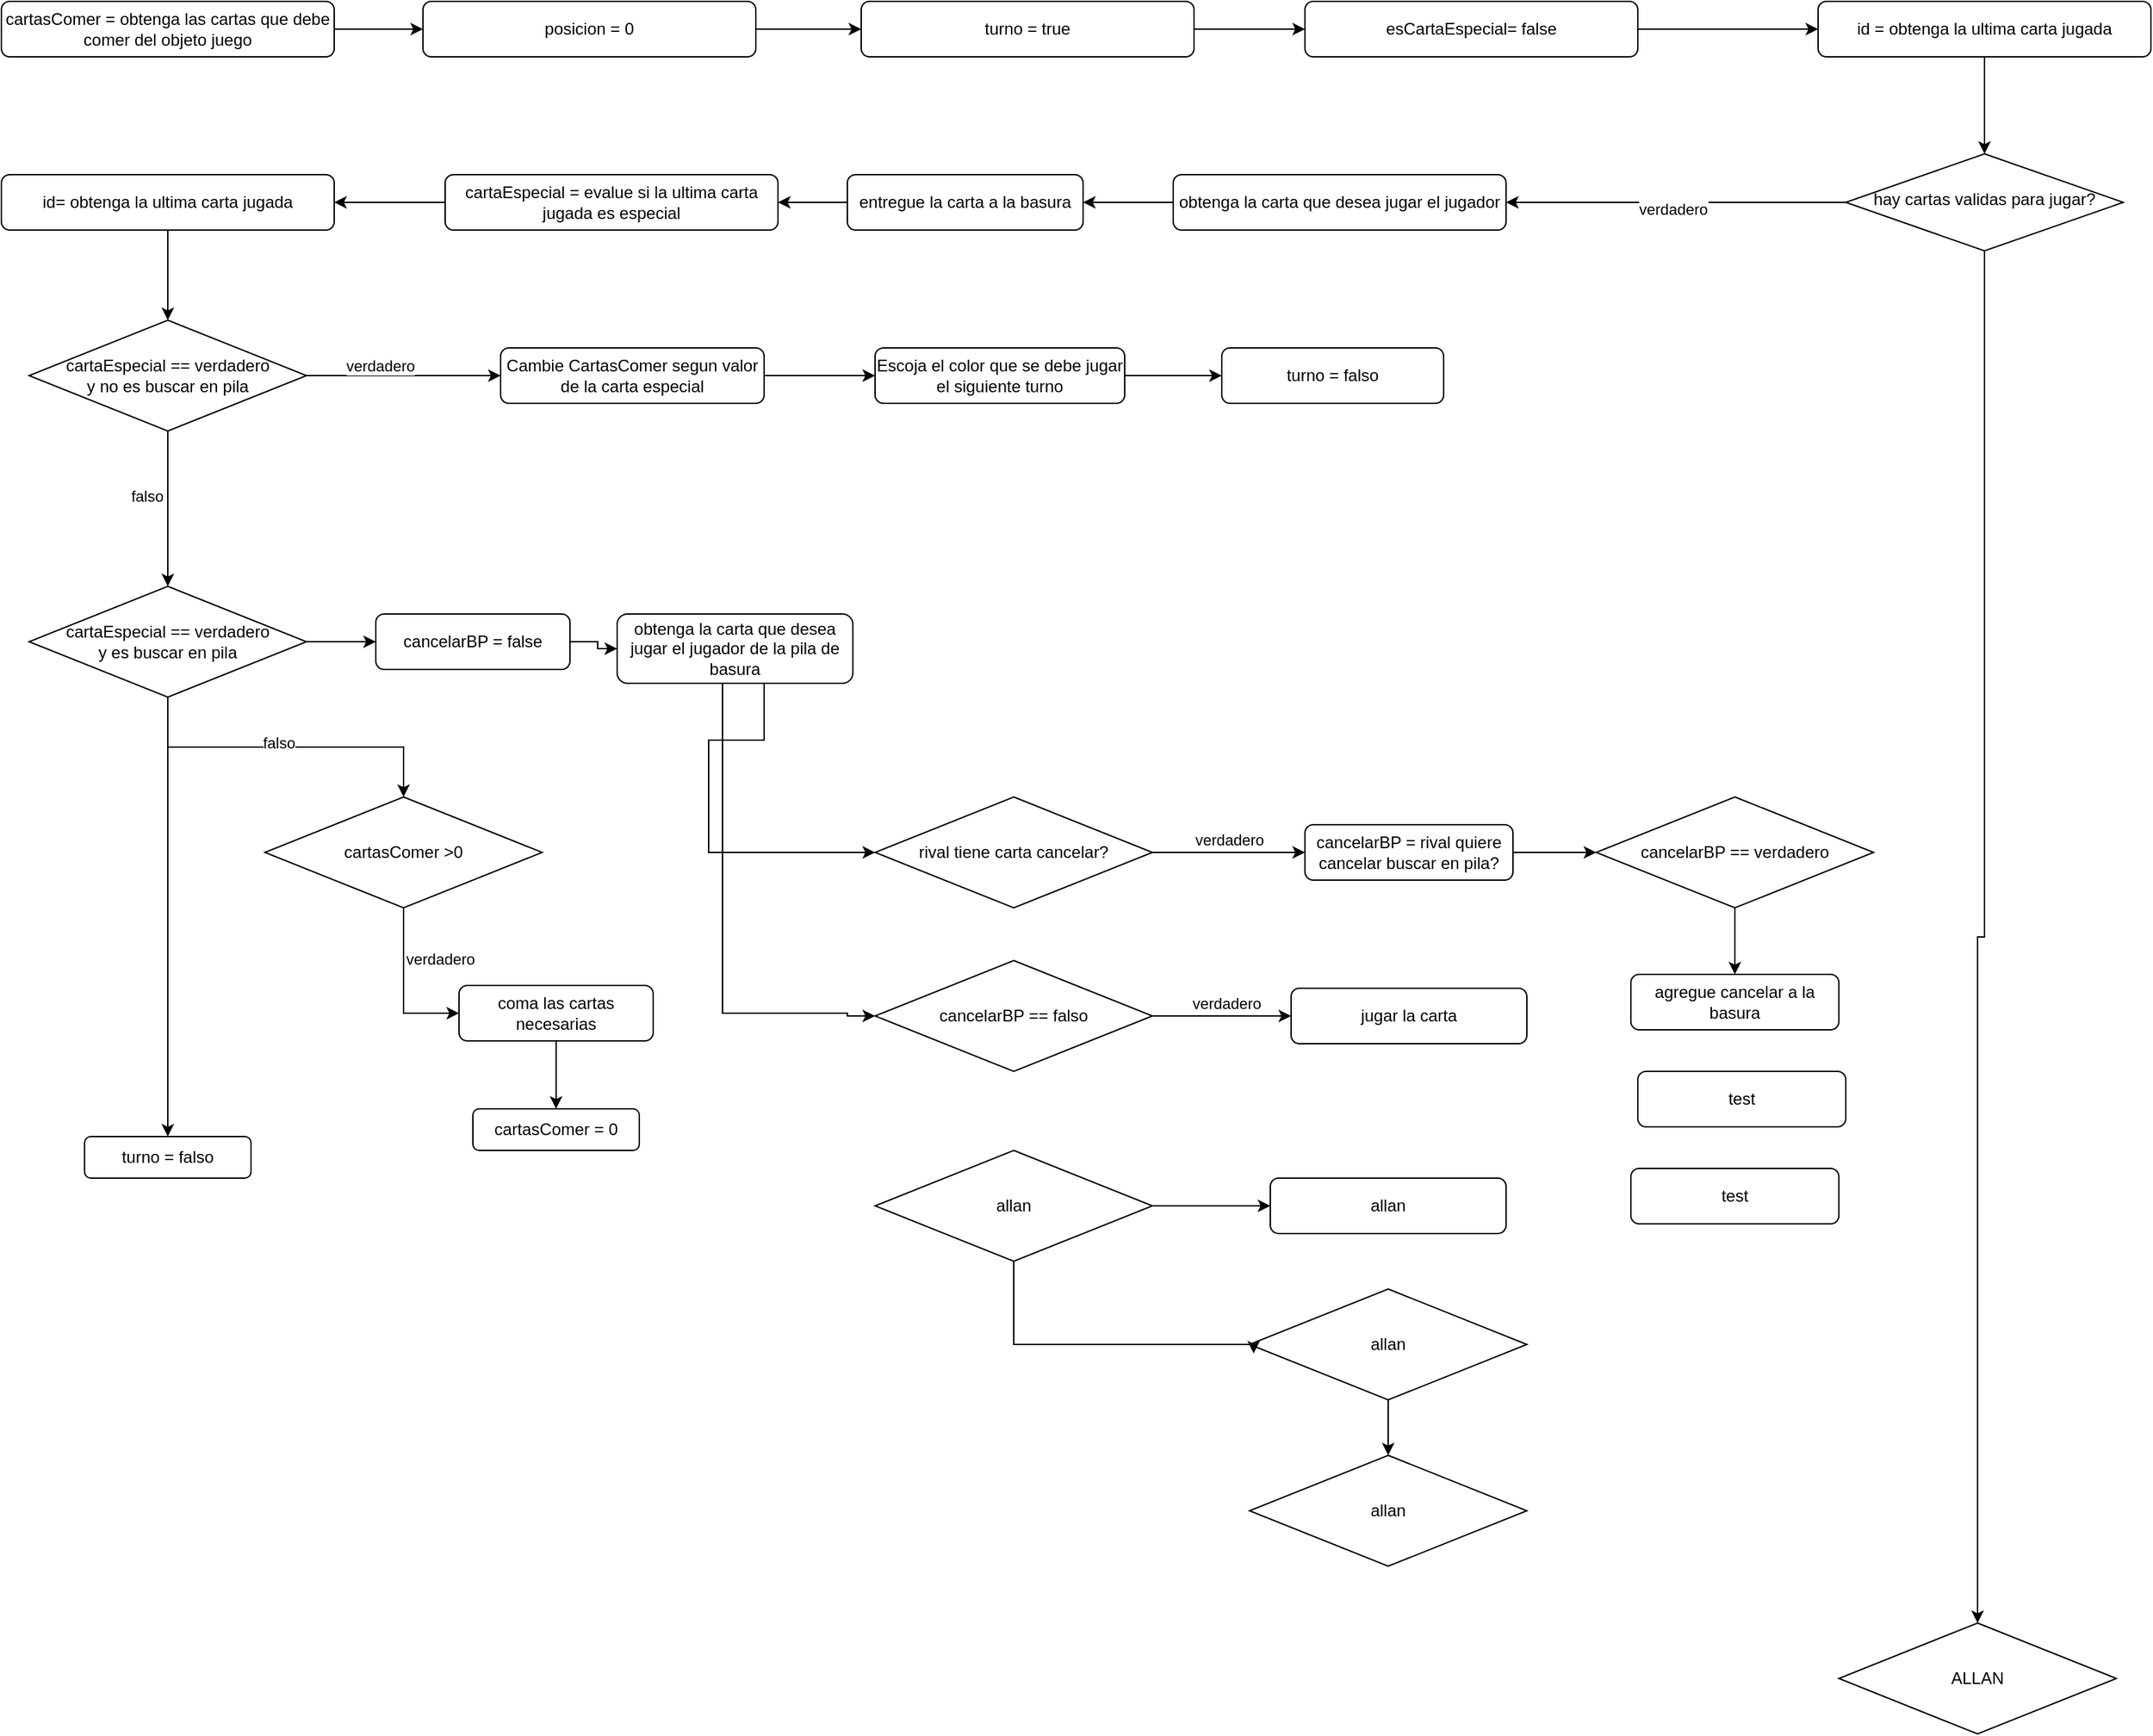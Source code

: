 <mxfile version="22.0.4" type="device">
  <diagram id="C5RBs43oDa-KdzZeNtuy" name="Page-1">
    <mxGraphModel dx="2037" dy="1022" grid="1" gridSize="10" guides="1" tooltips="1" connect="1" arrows="1" fold="1" page="1" pageScale="1" pageWidth="827" pageHeight="1169" math="0" shadow="0">
      <root>
        <mxCell id="WIyWlLk6GJQsqaUBKTNV-0" />
        <mxCell id="WIyWlLk6GJQsqaUBKTNV-1" parent="WIyWlLk6GJQsqaUBKTNV-0" />
        <mxCell id="rN40R91mKetcKV_kiMLz-78" value="" style="edgeStyle=orthogonalEdgeStyle;rounded=0;orthogonalLoop=1;jettySize=auto;html=1;" edge="1" parent="WIyWlLk6GJQsqaUBKTNV-1" source="WIyWlLk6GJQsqaUBKTNV-3" target="rN40R91mKetcKV_kiMLz-1">
          <mxGeometry relative="1" as="geometry" />
        </mxCell>
        <mxCell id="WIyWlLk6GJQsqaUBKTNV-3" value="posicion = 0" style="rounded=1;whiteSpace=wrap;html=1;fontSize=12;glass=0;strokeWidth=1;shadow=0;" parent="WIyWlLk6GJQsqaUBKTNV-1" vertex="1">
          <mxGeometry x="344" y="40" width="240" height="40" as="geometry" />
        </mxCell>
        <mxCell id="rN40R91mKetcKV_kiMLz-32" style="edgeStyle=orthogonalEdgeStyle;rounded=0;orthogonalLoop=1;jettySize=auto;html=1;" edge="1" parent="WIyWlLk6GJQsqaUBKTNV-1" source="WIyWlLk6GJQsqaUBKTNV-6" target="rN40R91mKetcKV_kiMLz-31">
          <mxGeometry relative="1" as="geometry" />
        </mxCell>
        <mxCell id="rN40R91mKetcKV_kiMLz-33" value="verdadero" style="edgeLabel;html=1;align=left;verticalAlign=middle;resizable=0;points=[];" vertex="1" connectable="0" parent="rN40R91mKetcKV_kiMLz-32">
          <mxGeometry x="0.238" y="5" relative="1" as="geometry">
            <mxPoint as="offset" />
          </mxGeometry>
        </mxCell>
        <mxCell id="rN40R91mKetcKV_kiMLz-95" style="edgeStyle=orthogonalEdgeStyle;rounded=0;orthogonalLoop=1;jettySize=auto;html=1;" edge="1" parent="WIyWlLk6GJQsqaUBKTNV-1" source="WIyWlLk6GJQsqaUBKTNV-6" target="rN40R91mKetcKV_kiMLz-96">
          <mxGeometry relative="1" as="geometry">
            <mxPoint x="1460" y="1280" as="targetPoint" />
          </mxGeometry>
        </mxCell>
        <mxCell id="WIyWlLk6GJQsqaUBKTNV-6" value="hay cartas validas para jugar?" style="rhombus;whiteSpace=wrap;html=1;shadow=0;fontFamily=Helvetica;fontSize=12;align=center;strokeWidth=1;spacing=6;spacingTop=-4;verticalAlign=middle;" parent="WIyWlLk6GJQsqaUBKTNV-1" vertex="1">
          <mxGeometry x="1370" y="150" width="200" height="70" as="geometry" />
        </mxCell>
        <mxCell id="rN40R91mKetcKV_kiMLz-79" value="" style="edgeStyle=orthogonalEdgeStyle;rounded=0;orthogonalLoop=1;jettySize=auto;html=1;" edge="1" parent="WIyWlLk6GJQsqaUBKTNV-1" source="rN40R91mKetcKV_kiMLz-1" target="rN40R91mKetcKV_kiMLz-2">
          <mxGeometry relative="1" as="geometry" />
        </mxCell>
        <mxCell id="rN40R91mKetcKV_kiMLz-1" value="turno = true" style="rounded=1;whiteSpace=wrap;html=1;fontSize=12;glass=0;strokeWidth=1;shadow=0;" vertex="1" parent="WIyWlLk6GJQsqaUBKTNV-1">
          <mxGeometry x="660" y="40" width="240" height="40" as="geometry" />
        </mxCell>
        <mxCell id="rN40R91mKetcKV_kiMLz-80" value="" style="edgeStyle=orthogonalEdgeStyle;rounded=0;orthogonalLoop=1;jettySize=auto;html=1;" edge="1" parent="WIyWlLk6GJQsqaUBKTNV-1" source="rN40R91mKetcKV_kiMLz-2" target="rN40R91mKetcKV_kiMLz-3">
          <mxGeometry relative="1" as="geometry" />
        </mxCell>
        <mxCell id="rN40R91mKetcKV_kiMLz-2" value="esCartaEspecial= false" style="rounded=1;whiteSpace=wrap;html=1;fontSize=12;glass=0;strokeWidth=1;shadow=0;" vertex="1" parent="WIyWlLk6GJQsqaUBKTNV-1">
          <mxGeometry x="980" y="40" width="240" height="40" as="geometry" />
        </mxCell>
        <mxCell id="rN40R91mKetcKV_kiMLz-82" value="" style="edgeStyle=orthogonalEdgeStyle;rounded=0;orthogonalLoop=1;jettySize=auto;html=1;" edge="1" parent="WIyWlLk6GJQsqaUBKTNV-1" source="rN40R91mKetcKV_kiMLz-3" target="WIyWlLk6GJQsqaUBKTNV-6">
          <mxGeometry relative="1" as="geometry" />
        </mxCell>
        <mxCell id="rN40R91mKetcKV_kiMLz-3" value="id = obtenga la ultima carta jugada" style="rounded=1;whiteSpace=wrap;html=1;fontSize=12;glass=0;strokeWidth=1;shadow=0;" vertex="1" parent="WIyWlLk6GJQsqaUBKTNV-1">
          <mxGeometry x="1350" y="40" width="240" height="40" as="geometry" />
        </mxCell>
        <mxCell id="rN40R91mKetcKV_kiMLz-85" value="" style="edgeStyle=orthogonalEdgeStyle;rounded=0;orthogonalLoop=1;jettySize=auto;html=1;" edge="1" parent="WIyWlLk6GJQsqaUBKTNV-1" source="rN40R91mKetcKV_kiMLz-4" target="rN40R91mKetcKV_kiMLz-8">
          <mxGeometry relative="1" as="geometry" />
        </mxCell>
        <mxCell id="rN40R91mKetcKV_kiMLz-4" value="entregue la carta a la basura" style="rounded=1;whiteSpace=wrap;html=1;fontSize=12;glass=0;strokeWidth=1;shadow=0;" vertex="1" parent="WIyWlLk6GJQsqaUBKTNV-1">
          <mxGeometry x="650" y="165" width="170" height="40" as="geometry" />
        </mxCell>
        <mxCell id="rN40R91mKetcKV_kiMLz-34" style="edgeStyle=orthogonalEdgeStyle;rounded=0;orthogonalLoop=1;jettySize=auto;html=1;" edge="1" parent="WIyWlLk6GJQsqaUBKTNV-1" source="rN40R91mKetcKV_kiMLz-6" target="rN40R91mKetcKV_kiMLz-7">
          <mxGeometry relative="1" as="geometry" />
        </mxCell>
        <mxCell id="rN40R91mKetcKV_kiMLz-6" value="id= obtenga la ultima carta jugada" style="rounded=1;whiteSpace=wrap;html=1;fontSize=12;glass=0;strokeWidth=1;shadow=0;" vertex="1" parent="WIyWlLk6GJQsqaUBKTNV-1">
          <mxGeometry x="40" y="165" width="240" height="40" as="geometry" />
        </mxCell>
        <mxCell id="rN40R91mKetcKV_kiMLz-14" style="edgeStyle=orthogonalEdgeStyle;rounded=0;orthogonalLoop=1;jettySize=auto;html=1;entryX=0;entryY=0.5;entryDx=0;entryDy=0;" edge="1" parent="WIyWlLk6GJQsqaUBKTNV-1" source="rN40R91mKetcKV_kiMLz-7" target="rN40R91mKetcKV_kiMLz-9">
          <mxGeometry relative="1" as="geometry" />
        </mxCell>
        <mxCell id="rN40R91mKetcKV_kiMLz-15" value="verdadero" style="edgeLabel;html=1;align=center;verticalAlign=bottom;resizable=0;points=[];horizontal=1;" vertex="1" connectable="0" parent="rN40R91mKetcKV_kiMLz-14">
          <mxGeometry x="-0.246" y="-1" relative="1" as="geometry">
            <mxPoint as="offset" />
          </mxGeometry>
        </mxCell>
        <mxCell id="rN40R91mKetcKV_kiMLz-16" style="edgeStyle=orthogonalEdgeStyle;rounded=0;orthogonalLoop=1;jettySize=auto;html=1;entryX=0.5;entryY=0;entryDx=0;entryDy=0;" edge="1" parent="WIyWlLk6GJQsqaUBKTNV-1" source="rN40R91mKetcKV_kiMLz-7" target="rN40R91mKetcKV_kiMLz-13">
          <mxGeometry relative="1" as="geometry" />
        </mxCell>
        <mxCell id="rN40R91mKetcKV_kiMLz-17" value="&lt;div style=&quot;&quot;&gt;falso&lt;/div&gt;" style="edgeLabel;html=1;align=right;verticalAlign=middle;resizable=0;points=[];" vertex="1" connectable="0" parent="rN40R91mKetcKV_kiMLz-16">
          <mxGeometry x="-0.164" y="-3" relative="1" as="geometry">
            <mxPoint as="offset" />
          </mxGeometry>
        </mxCell>
        <mxCell id="rN40R91mKetcKV_kiMLz-7" value="cartaEspecial == verdadero&lt;br&gt;y no es buscar en pila" style="rhombus;whiteSpace=wrap;html=1;" vertex="1" parent="WIyWlLk6GJQsqaUBKTNV-1">
          <mxGeometry x="60" y="270" width="200" height="80" as="geometry" />
        </mxCell>
        <mxCell id="rN40R91mKetcKV_kiMLz-87" value="" style="edgeStyle=orthogonalEdgeStyle;rounded=0;orthogonalLoop=1;jettySize=auto;html=1;" edge="1" parent="WIyWlLk6GJQsqaUBKTNV-1" source="rN40R91mKetcKV_kiMLz-8" target="rN40R91mKetcKV_kiMLz-6">
          <mxGeometry relative="1" as="geometry" />
        </mxCell>
        <mxCell id="rN40R91mKetcKV_kiMLz-8" value="cartaEspecial = evalue si la ultima carta jugada es especial" style="rounded=1;whiteSpace=wrap;html=1;fontSize=12;glass=0;strokeWidth=1;shadow=0;" vertex="1" parent="WIyWlLk6GJQsqaUBKTNV-1">
          <mxGeometry x="360" y="165" width="240" height="40" as="geometry" />
        </mxCell>
        <mxCell id="rN40R91mKetcKV_kiMLz-88" value="" style="edgeStyle=orthogonalEdgeStyle;rounded=0;orthogonalLoop=1;jettySize=auto;html=1;" edge="1" parent="WIyWlLk6GJQsqaUBKTNV-1" source="rN40R91mKetcKV_kiMLz-9" target="rN40R91mKetcKV_kiMLz-11">
          <mxGeometry relative="1" as="geometry" />
        </mxCell>
        <mxCell id="rN40R91mKetcKV_kiMLz-9" value="Cambie CartasComer segun valor de la carta especial" style="rounded=1;whiteSpace=wrap;html=1;fontSize=12;glass=0;strokeWidth=1;shadow=0;" vertex="1" parent="WIyWlLk6GJQsqaUBKTNV-1">
          <mxGeometry x="400" y="290" width="190" height="40" as="geometry" />
        </mxCell>
        <mxCell id="rN40R91mKetcKV_kiMLz-10" value="turno = falso" style="rounded=1;whiteSpace=wrap;html=1;fontSize=12;glass=0;strokeWidth=1;shadow=0;" vertex="1" parent="WIyWlLk6GJQsqaUBKTNV-1">
          <mxGeometry x="920" y="290" width="160" height="40" as="geometry" />
        </mxCell>
        <mxCell id="rN40R91mKetcKV_kiMLz-90" value="" style="edgeStyle=orthogonalEdgeStyle;rounded=0;orthogonalLoop=1;jettySize=auto;html=1;" edge="1" parent="WIyWlLk6GJQsqaUBKTNV-1" source="rN40R91mKetcKV_kiMLz-11" target="rN40R91mKetcKV_kiMLz-10">
          <mxGeometry relative="1" as="geometry" />
        </mxCell>
        <mxCell id="rN40R91mKetcKV_kiMLz-11" value="Escoja el color que se debe jugar el siguiente turno" style="rounded=1;whiteSpace=wrap;html=1;fontSize=12;glass=0;strokeWidth=1;shadow=0;" vertex="1" parent="WIyWlLk6GJQsqaUBKTNV-1">
          <mxGeometry x="670" y="290" width="180" height="40" as="geometry" />
        </mxCell>
        <mxCell id="rN40R91mKetcKV_kiMLz-77" value="" style="edgeStyle=orthogonalEdgeStyle;rounded=0;orthogonalLoop=1;jettySize=auto;html=1;" edge="1" parent="WIyWlLk6GJQsqaUBKTNV-1" source="rN40R91mKetcKV_kiMLz-12" target="WIyWlLk6GJQsqaUBKTNV-3">
          <mxGeometry relative="1" as="geometry" />
        </mxCell>
        <mxCell id="rN40R91mKetcKV_kiMLz-12" value="cartasComer = obtenga las cartas que debe comer del objeto juego" style="rounded=1;whiteSpace=wrap;html=1;fontSize=12;glass=0;strokeWidth=1;shadow=0;" vertex="1" parent="WIyWlLk6GJQsqaUBKTNV-1">
          <mxGeometry x="40" y="40" width="240" height="40" as="geometry" />
        </mxCell>
        <mxCell id="rN40R91mKetcKV_kiMLz-38" style="edgeStyle=orthogonalEdgeStyle;rounded=0;orthogonalLoop=1;jettySize=auto;html=1;entryX=0;entryY=0.5;entryDx=0;entryDy=0;" edge="1" parent="WIyWlLk6GJQsqaUBKTNV-1" source="rN40R91mKetcKV_kiMLz-13" target="rN40R91mKetcKV_kiMLz-37">
          <mxGeometry relative="1" as="geometry" />
        </mxCell>
        <mxCell id="rN40R91mKetcKV_kiMLz-68" style="edgeStyle=orthogonalEdgeStyle;rounded=0;orthogonalLoop=1;jettySize=auto;html=1;" edge="1" parent="WIyWlLk6GJQsqaUBKTNV-1" source="rN40R91mKetcKV_kiMLz-13" target="rN40R91mKetcKV_kiMLz-71">
          <mxGeometry relative="1" as="geometry">
            <mxPoint x="160" y="762" as="targetPoint" />
          </mxGeometry>
        </mxCell>
        <mxCell id="rN40R91mKetcKV_kiMLz-69" value="falso" style="edgeLabel;html=1;align=right;verticalAlign=middle;resizable=0;points=[];" vertex="1" connectable="0" parent="rN40R91mKetcKV_kiMLz-68">
          <mxGeometry x="0.062" y="3" relative="1" as="geometry">
            <mxPoint as="offset" />
          </mxGeometry>
        </mxCell>
        <mxCell id="rN40R91mKetcKV_kiMLz-92" style="edgeStyle=orthogonalEdgeStyle;rounded=0;orthogonalLoop=1;jettySize=auto;html=1;" edge="1" parent="WIyWlLk6GJQsqaUBKTNV-1" source="rN40R91mKetcKV_kiMLz-13" target="rN40R91mKetcKV_kiMLz-94">
          <mxGeometry relative="1" as="geometry">
            <mxPoint x="160" y="840" as="targetPoint" />
          </mxGeometry>
        </mxCell>
        <mxCell id="rN40R91mKetcKV_kiMLz-13" value="cartaEspecial == verdadero&lt;br&gt;y es buscar en pila" style="rhombus;whiteSpace=wrap;html=1;" vertex="1" parent="WIyWlLk6GJQsqaUBKTNV-1">
          <mxGeometry x="60" y="462" width="200" height="80" as="geometry" />
        </mxCell>
        <mxCell id="rN40R91mKetcKV_kiMLz-65" style="edgeStyle=orthogonalEdgeStyle;rounded=0;orthogonalLoop=1;jettySize=auto;html=1;entryX=0;entryY=0.5;entryDx=0;entryDy=0;" edge="1" parent="WIyWlLk6GJQsqaUBKTNV-1" source="rN40R91mKetcKV_kiMLz-18" target="rN40R91mKetcKV_kiMLz-20">
          <mxGeometry relative="1" as="geometry">
            <Array as="points">
              <mxPoint x="590" y="573" />
              <mxPoint x="550" y="573" />
              <mxPoint x="550" y="654" />
            </Array>
          </mxGeometry>
        </mxCell>
        <mxCell id="rN40R91mKetcKV_kiMLz-67" style="edgeStyle=orthogonalEdgeStyle;rounded=0;orthogonalLoop=1;jettySize=auto;html=1;entryX=0;entryY=0.5;entryDx=0;entryDy=0;" edge="1" parent="WIyWlLk6GJQsqaUBKTNV-1" source="rN40R91mKetcKV_kiMLz-18" target="rN40R91mKetcKV_kiMLz-41">
          <mxGeometry relative="1" as="geometry">
            <Array as="points">
              <mxPoint x="560" y="770" />
              <mxPoint x="650" y="770" />
              <mxPoint x="650" y="772" />
            </Array>
          </mxGeometry>
        </mxCell>
        <mxCell id="rN40R91mKetcKV_kiMLz-18" value="obtenga la carta que desea jugar el jugador de la pila de basura" style="rounded=1;whiteSpace=wrap;html=1;fontSize=12;glass=0;strokeWidth=1;shadow=0;" vertex="1" parent="WIyWlLk6GJQsqaUBKTNV-1">
          <mxGeometry x="484" y="482" width="170" height="50" as="geometry" />
        </mxCell>
        <mxCell id="rN40R91mKetcKV_kiMLz-35" style="edgeStyle=orthogonalEdgeStyle;rounded=0;orthogonalLoop=1;jettySize=auto;html=1;entryX=0;entryY=0.5;entryDx=0;entryDy=0;exitX=1;exitY=0.5;exitDx=0;exitDy=0;" edge="1" parent="WIyWlLk6GJQsqaUBKTNV-1" source="rN40R91mKetcKV_kiMLz-20" target="rN40R91mKetcKV_kiMLz-28">
          <mxGeometry relative="1" as="geometry">
            <mxPoint x="280" y="832" as="targetPoint" />
          </mxGeometry>
        </mxCell>
        <mxCell id="rN40R91mKetcKV_kiMLz-44" value="verdadero" style="edgeLabel;html=1;align=left;verticalAlign=bottom;resizable=0;points=[];" vertex="1" connectable="0" parent="rN40R91mKetcKV_kiMLz-35">
          <mxGeometry x="-0.473" y="1" relative="1" as="geometry">
            <mxPoint as="offset" />
          </mxGeometry>
        </mxCell>
        <mxCell id="rN40R91mKetcKV_kiMLz-20" value="rival tiene carta cancelar?" style="rhombus;whiteSpace=wrap;html=1;" vertex="1" parent="WIyWlLk6GJQsqaUBKTNV-1">
          <mxGeometry x="670" y="614" width="200" height="80" as="geometry" />
        </mxCell>
        <mxCell id="rN40R91mKetcKV_kiMLz-36" style="edgeStyle=orthogonalEdgeStyle;rounded=0;orthogonalLoop=1;jettySize=auto;html=1;entryX=0.5;entryY=0;entryDx=0;entryDy=0;exitX=0.5;exitY=1;exitDx=0;exitDy=0;" edge="1" parent="WIyWlLk6GJQsqaUBKTNV-1" source="rN40R91mKetcKV_kiMLz-25" target="rN40R91mKetcKV_kiMLz-26">
          <mxGeometry relative="1" as="geometry" />
        </mxCell>
        <mxCell id="rN40R91mKetcKV_kiMLz-25" value="cancelarBP == verdadero" style="rhombus;whiteSpace=wrap;html=1;" vertex="1" parent="WIyWlLk6GJQsqaUBKTNV-1">
          <mxGeometry x="1190" y="614" width="200" height="80" as="geometry" />
        </mxCell>
        <mxCell id="rN40R91mKetcKV_kiMLz-26" value="agregue cancelar a la basura" style="rounded=1;whiteSpace=wrap;html=1;fontSize=12;glass=0;strokeWidth=1;shadow=0;" vertex="1" parent="WIyWlLk6GJQsqaUBKTNV-1">
          <mxGeometry x="1215" y="742" width="150" height="40" as="geometry" />
        </mxCell>
        <mxCell id="rN40R91mKetcKV_kiMLz-51" style="edgeStyle=orthogonalEdgeStyle;rounded=0;orthogonalLoop=1;jettySize=auto;html=1;entryX=0;entryY=0.5;entryDx=0;entryDy=0;" edge="1" parent="WIyWlLk6GJQsqaUBKTNV-1" source="rN40R91mKetcKV_kiMLz-28" target="rN40R91mKetcKV_kiMLz-25">
          <mxGeometry relative="1" as="geometry" />
        </mxCell>
        <mxCell id="rN40R91mKetcKV_kiMLz-28" value="cancelarBP = rival quiere cancelar buscar en pila?" style="rounded=1;whiteSpace=wrap;html=1;fontSize=12;glass=0;strokeWidth=1;shadow=0;" vertex="1" parent="WIyWlLk6GJQsqaUBKTNV-1">
          <mxGeometry x="980" y="634" width="150" height="40" as="geometry" />
        </mxCell>
        <mxCell id="rN40R91mKetcKV_kiMLz-29" value="test" style="rounded=1;whiteSpace=wrap;html=1;fontSize=12;glass=0;strokeWidth=1;shadow=0;" vertex="1" parent="WIyWlLk6GJQsqaUBKTNV-1">
          <mxGeometry x="1215" y="882" width="150" height="40" as="geometry" />
        </mxCell>
        <mxCell id="rN40R91mKetcKV_kiMLz-30" value="test" style="rounded=1;whiteSpace=wrap;html=1;fontSize=12;glass=0;strokeWidth=1;shadow=0;" vertex="1" parent="WIyWlLk6GJQsqaUBKTNV-1">
          <mxGeometry x="1220" y="812" width="150" height="40" as="geometry" />
        </mxCell>
        <mxCell id="rN40R91mKetcKV_kiMLz-83" value="" style="edgeStyle=orthogonalEdgeStyle;rounded=0;orthogonalLoop=1;jettySize=auto;html=1;" edge="1" parent="WIyWlLk6GJQsqaUBKTNV-1" source="rN40R91mKetcKV_kiMLz-31" target="rN40R91mKetcKV_kiMLz-4">
          <mxGeometry relative="1" as="geometry" />
        </mxCell>
        <mxCell id="rN40R91mKetcKV_kiMLz-31" value="obtenga la carta que desea jugar el jugador" style="rounded=1;whiteSpace=wrap;html=1;fontSize=12;glass=0;strokeWidth=1;shadow=0;" vertex="1" parent="WIyWlLk6GJQsqaUBKTNV-1">
          <mxGeometry x="885" y="165" width="240" height="40" as="geometry" />
        </mxCell>
        <mxCell id="rN40R91mKetcKV_kiMLz-64" style="edgeStyle=orthogonalEdgeStyle;rounded=0;orthogonalLoop=1;jettySize=auto;html=1;entryX=0;entryY=0.5;entryDx=0;entryDy=0;" edge="1" parent="WIyWlLk6GJQsqaUBKTNV-1" source="rN40R91mKetcKV_kiMLz-37" target="rN40R91mKetcKV_kiMLz-18">
          <mxGeometry relative="1" as="geometry" />
        </mxCell>
        <mxCell id="rN40R91mKetcKV_kiMLz-37" value="cancelarBP = false" style="rounded=1;whiteSpace=wrap;html=1;fontSize=12;glass=0;strokeWidth=1;shadow=0;" vertex="1" parent="WIyWlLk6GJQsqaUBKTNV-1">
          <mxGeometry x="310" y="482" width="140" height="40" as="geometry" />
        </mxCell>
        <mxCell id="rN40R91mKetcKV_kiMLz-41" value="cancelarBP == falso" style="rhombus;whiteSpace=wrap;html=1;" vertex="1" parent="WIyWlLk6GJQsqaUBKTNV-1">
          <mxGeometry x="670" y="732" width="200" height="80" as="geometry" />
        </mxCell>
        <mxCell id="rN40R91mKetcKV_kiMLz-54" value="jugar la carta" style="rounded=1;whiteSpace=wrap;html=1;fontSize=12;glass=0;strokeWidth=1;shadow=0;" vertex="1" parent="WIyWlLk6GJQsqaUBKTNV-1">
          <mxGeometry x="970" y="752" width="170" height="40" as="geometry" />
        </mxCell>
        <mxCell id="rN40R91mKetcKV_kiMLz-55" style="edgeStyle=orthogonalEdgeStyle;rounded=0;orthogonalLoop=1;jettySize=auto;html=1;entryX=0;entryY=0.5;entryDx=0;entryDy=0;exitX=1;exitY=0.5;exitDx=0;exitDy=0;" edge="1" parent="WIyWlLk6GJQsqaUBKTNV-1" source="rN40R91mKetcKV_kiMLz-41" target="rN40R91mKetcKV_kiMLz-54">
          <mxGeometry relative="1" as="geometry">
            <mxPoint x="990" y="664" as="targetPoint" />
            <mxPoint x="880" y="664" as="sourcePoint" />
            <Array as="points">
              <mxPoint x="950" y="772" />
              <mxPoint x="950" y="772" />
            </Array>
          </mxGeometry>
        </mxCell>
        <mxCell id="rN40R91mKetcKV_kiMLz-56" value="verdadero" style="edgeLabel;html=1;align=left;verticalAlign=bottom;resizable=0;points=[];" vertex="1" connectable="0" parent="rN40R91mKetcKV_kiMLz-55">
          <mxGeometry x="-0.473" y="1" relative="1" as="geometry">
            <mxPoint as="offset" />
          </mxGeometry>
        </mxCell>
        <mxCell id="rN40R91mKetcKV_kiMLz-60" style="edgeStyle=orthogonalEdgeStyle;rounded=0;orthogonalLoop=1;jettySize=auto;html=1;" edge="1" parent="WIyWlLk6GJQsqaUBKTNV-1" source="rN40R91mKetcKV_kiMLz-57" target="rN40R91mKetcKV_kiMLz-61">
          <mxGeometry relative="1" as="geometry">
            <mxPoint x="960" y="909" as="targetPoint" />
          </mxGeometry>
        </mxCell>
        <mxCell id="rN40R91mKetcKV_kiMLz-57" value="allan" style="rhombus;whiteSpace=wrap;html=1;" vertex="1" parent="WIyWlLk6GJQsqaUBKTNV-1">
          <mxGeometry x="670" y="869" width="200" height="80" as="geometry" />
        </mxCell>
        <mxCell id="rN40R91mKetcKV_kiMLz-63" style="edgeStyle=orthogonalEdgeStyle;rounded=0;orthogonalLoop=1;jettySize=auto;html=1;" edge="1" parent="WIyWlLk6GJQsqaUBKTNV-1" source="rN40R91mKetcKV_kiMLz-58" target="rN40R91mKetcKV_kiMLz-62">
          <mxGeometry relative="1" as="geometry" />
        </mxCell>
        <mxCell id="rN40R91mKetcKV_kiMLz-58" value="allan" style="rhombus;whiteSpace=wrap;html=1;" vertex="1" parent="WIyWlLk6GJQsqaUBKTNV-1">
          <mxGeometry x="940" y="969" width="200" height="80" as="geometry" />
        </mxCell>
        <mxCell id="rN40R91mKetcKV_kiMLz-59" style="edgeStyle=orthogonalEdgeStyle;rounded=0;orthogonalLoop=1;jettySize=auto;html=1;entryX=0.015;entryY=0.581;entryDx=0;entryDy=0;entryPerimeter=0;" edge="1" parent="WIyWlLk6GJQsqaUBKTNV-1" source="rN40R91mKetcKV_kiMLz-57" target="rN40R91mKetcKV_kiMLz-58">
          <mxGeometry relative="1" as="geometry">
            <Array as="points">
              <mxPoint x="770" y="1009" />
              <mxPoint x="943" y="1009" />
            </Array>
          </mxGeometry>
        </mxCell>
        <mxCell id="rN40R91mKetcKV_kiMLz-61" value="allan" style="rounded=1;whiteSpace=wrap;html=1;fontSize=12;glass=0;strokeWidth=1;shadow=0;" vertex="1" parent="WIyWlLk6GJQsqaUBKTNV-1">
          <mxGeometry x="955" y="889" width="170" height="40" as="geometry" />
        </mxCell>
        <mxCell id="rN40R91mKetcKV_kiMLz-62" value="allan" style="rhombus;whiteSpace=wrap;html=1;" vertex="1" parent="WIyWlLk6GJQsqaUBKTNV-1">
          <mxGeometry x="940" y="1089" width="200" height="80" as="geometry" />
        </mxCell>
        <mxCell id="rN40R91mKetcKV_kiMLz-72" style="edgeStyle=orthogonalEdgeStyle;rounded=0;orthogonalLoop=1;jettySize=auto;html=1;entryX=0;entryY=0.5;entryDx=0;entryDy=0;" edge="1" parent="WIyWlLk6GJQsqaUBKTNV-1" source="rN40R91mKetcKV_kiMLz-71" target="rN40R91mKetcKV_kiMLz-73">
          <mxGeometry relative="1" as="geometry">
            <mxPoint x="340" y="692" as="targetPoint" />
          </mxGeometry>
        </mxCell>
        <mxCell id="rN40R91mKetcKV_kiMLz-93" value="verdadero" style="edgeLabel;html=1;align=left;verticalAlign=middle;resizable=0;points=[];" vertex="1" connectable="0" parent="rN40R91mKetcKV_kiMLz-72">
          <mxGeometry x="-0.368" relative="1" as="geometry">
            <mxPoint as="offset" />
          </mxGeometry>
        </mxCell>
        <mxCell id="rN40R91mKetcKV_kiMLz-71" value="cartasComer &amp;gt;0" style="rhombus;whiteSpace=wrap;html=1;" vertex="1" parent="WIyWlLk6GJQsqaUBKTNV-1">
          <mxGeometry x="230" y="614" width="200" height="80" as="geometry" />
        </mxCell>
        <mxCell id="rN40R91mKetcKV_kiMLz-76" value="" style="edgeStyle=orthogonalEdgeStyle;rounded=0;orthogonalLoop=1;jettySize=auto;html=1;" edge="1" parent="WIyWlLk6GJQsqaUBKTNV-1" source="rN40R91mKetcKV_kiMLz-73" target="rN40R91mKetcKV_kiMLz-75">
          <mxGeometry relative="1" as="geometry" />
        </mxCell>
        <mxCell id="rN40R91mKetcKV_kiMLz-73" value="coma las cartas necesarias" style="rounded=1;whiteSpace=wrap;html=1;fontSize=12;glass=0;strokeWidth=1;shadow=0;" vertex="1" parent="WIyWlLk6GJQsqaUBKTNV-1">
          <mxGeometry x="370" y="750" width="140" height="40" as="geometry" />
        </mxCell>
        <mxCell id="rN40R91mKetcKV_kiMLz-75" value="cartasComer = 0" style="whiteSpace=wrap;html=1;rounded=1;glass=0;strokeWidth=1;shadow=0;" vertex="1" parent="WIyWlLk6GJQsqaUBKTNV-1">
          <mxGeometry x="380" y="839" width="120" height="30" as="geometry" />
        </mxCell>
        <mxCell id="rN40R91mKetcKV_kiMLz-94" value="turno = falso" style="whiteSpace=wrap;html=1;rounded=1;glass=0;strokeWidth=1;shadow=0;" vertex="1" parent="WIyWlLk6GJQsqaUBKTNV-1">
          <mxGeometry x="100" y="859" width="120" height="30" as="geometry" />
        </mxCell>
        <mxCell id="rN40R91mKetcKV_kiMLz-96" value="ALLAN" style="rhombus;whiteSpace=wrap;html=1;" vertex="1" parent="WIyWlLk6GJQsqaUBKTNV-1">
          <mxGeometry x="1365" y="1210" width="200" height="80" as="geometry" />
        </mxCell>
      </root>
    </mxGraphModel>
  </diagram>
</mxfile>
